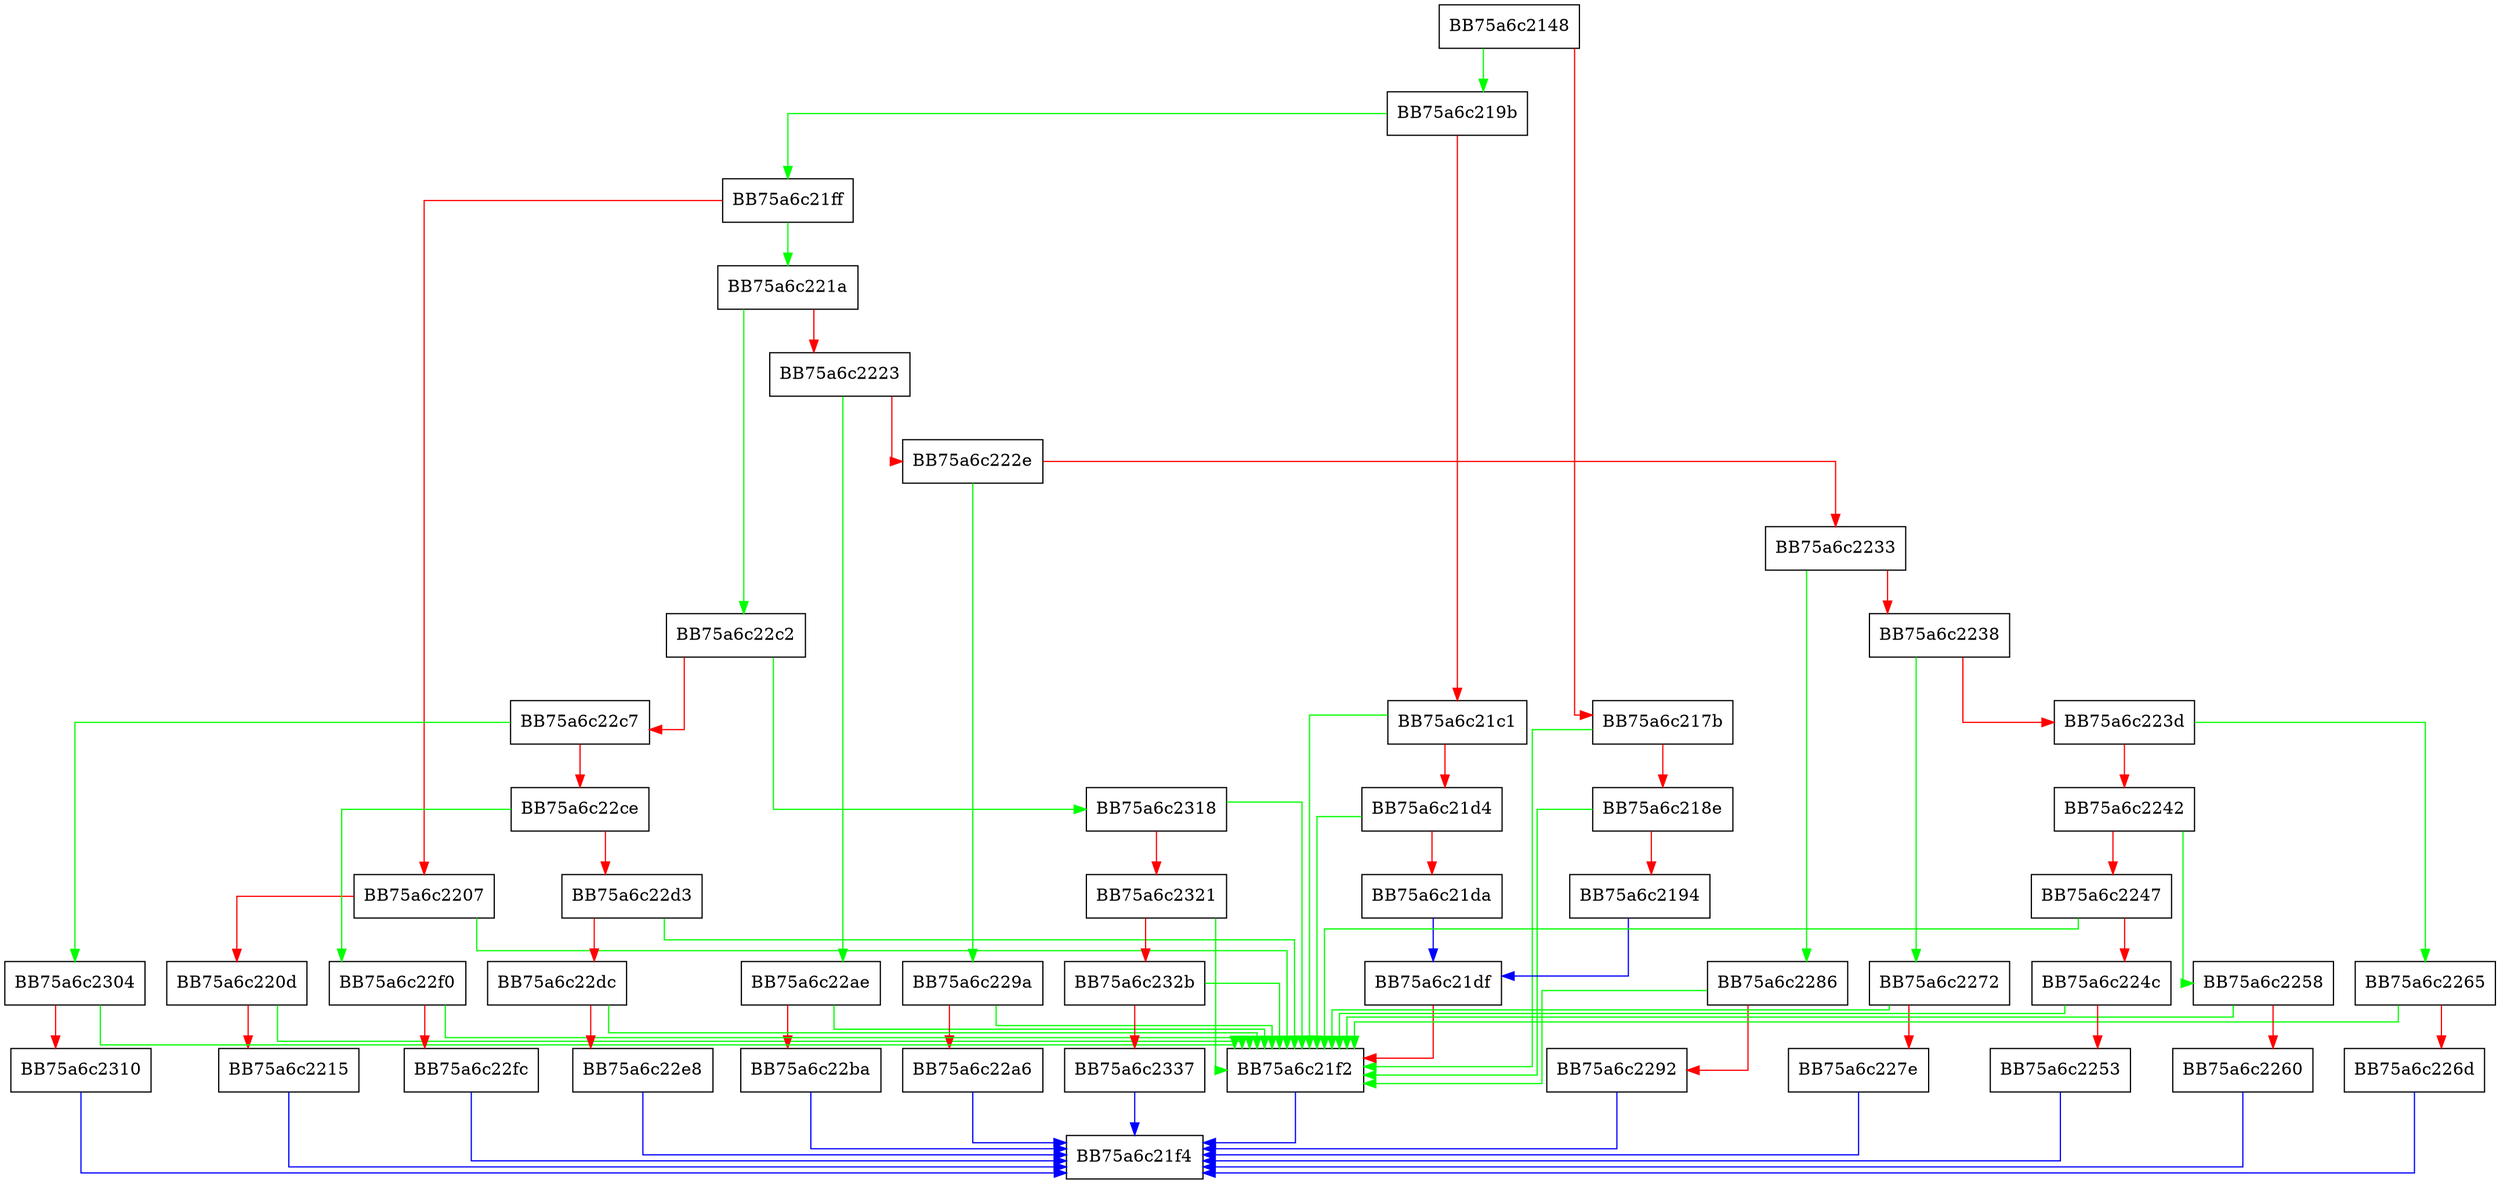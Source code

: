 digraph DecodeInnoVersion {
  node [shape="box"];
  graph [splines=ortho];
  BB75a6c2148 -> BB75a6c219b [color="green"];
  BB75a6c2148 -> BB75a6c217b [color="red"];
  BB75a6c217b -> BB75a6c21f2 [color="green"];
  BB75a6c217b -> BB75a6c218e [color="red"];
  BB75a6c218e -> BB75a6c21f2 [color="green"];
  BB75a6c218e -> BB75a6c2194 [color="red"];
  BB75a6c2194 -> BB75a6c21df [color="blue"];
  BB75a6c219b -> BB75a6c21ff [color="green"];
  BB75a6c219b -> BB75a6c21c1 [color="red"];
  BB75a6c21c1 -> BB75a6c21f2 [color="green"];
  BB75a6c21c1 -> BB75a6c21d4 [color="red"];
  BB75a6c21d4 -> BB75a6c21f2 [color="green"];
  BB75a6c21d4 -> BB75a6c21da [color="red"];
  BB75a6c21da -> BB75a6c21df [color="blue"];
  BB75a6c21df -> BB75a6c21f2 [color="red"];
  BB75a6c21f2 -> BB75a6c21f4 [color="blue"];
  BB75a6c21ff -> BB75a6c221a [color="green"];
  BB75a6c21ff -> BB75a6c2207 [color="red"];
  BB75a6c2207 -> BB75a6c21f2 [color="green"];
  BB75a6c2207 -> BB75a6c220d [color="red"];
  BB75a6c220d -> BB75a6c21f2 [color="green"];
  BB75a6c220d -> BB75a6c2215 [color="red"];
  BB75a6c2215 -> BB75a6c21f4 [color="blue"];
  BB75a6c221a -> BB75a6c22c2 [color="green"];
  BB75a6c221a -> BB75a6c2223 [color="red"];
  BB75a6c2223 -> BB75a6c22ae [color="green"];
  BB75a6c2223 -> BB75a6c222e [color="red"];
  BB75a6c222e -> BB75a6c229a [color="green"];
  BB75a6c222e -> BB75a6c2233 [color="red"];
  BB75a6c2233 -> BB75a6c2286 [color="green"];
  BB75a6c2233 -> BB75a6c2238 [color="red"];
  BB75a6c2238 -> BB75a6c2272 [color="green"];
  BB75a6c2238 -> BB75a6c223d [color="red"];
  BB75a6c223d -> BB75a6c2265 [color="green"];
  BB75a6c223d -> BB75a6c2242 [color="red"];
  BB75a6c2242 -> BB75a6c2258 [color="green"];
  BB75a6c2242 -> BB75a6c2247 [color="red"];
  BB75a6c2247 -> BB75a6c21f2 [color="green"];
  BB75a6c2247 -> BB75a6c224c [color="red"];
  BB75a6c224c -> BB75a6c21f2 [color="green"];
  BB75a6c224c -> BB75a6c2253 [color="red"];
  BB75a6c2253 -> BB75a6c21f4 [color="blue"];
  BB75a6c2258 -> BB75a6c21f2 [color="green"];
  BB75a6c2258 -> BB75a6c2260 [color="red"];
  BB75a6c2260 -> BB75a6c21f4 [color="blue"];
  BB75a6c2265 -> BB75a6c21f2 [color="green"];
  BB75a6c2265 -> BB75a6c226d [color="red"];
  BB75a6c226d -> BB75a6c21f4 [color="blue"];
  BB75a6c2272 -> BB75a6c21f2 [color="green"];
  BB75a6c2272 -> BB75a6c227e [color="red"];
  BB75a6c227e -> BB75a6c21f4 [color="blue"];
  BB75a6c2286 -> BB75a6c21f2 [color="green"];
  BB75a6c2286 -> BB75a6c2292 [color="red"];
  BB75a6c2292 -> BB75a6c21f4 [color="blue"];
  BB75a6c229a -> BB75a6c21f2 [color="green"];
  BB75a6c229a -> BB75a6c22a6 [color="red"];
  BB75a6c22a6 -> BB75a6c21f4 [color="blue"];
  BB75a6c22ae -> BB75a6c21f2 [color="green"];
  BB75a6c22ae -> BB75a6c22ba [color="red"];
  BB75a6c22ba -> BB75a6c21f4 [color="blue"];
  BB75a6c22c2 -> BB75a6c2318 [color="green"];
  BB75a6c22c2 -> BB75a6c22c7 [color="red"];
  BB75a6c22c7 -> BB75a6c2304 [color="green"];
  BB75a6c22c7 -> BB75a6c22ce [color="red"];
  BB75a6c22ce -> BB75a6c22f0 [color="green"];
  BB75a6c22ce -> BB75a6c22d3 [color="red"];
  BB75a6c22d3 -> BB75a6c21f2 [color="green"];
  BB75a6c22d3 -> BB75a6c22dc [color="red"];
  BB75a6c22dc -> BB75a6c21f2 [color="green"];
  BB75a6c22dc -> BB75a6c22e8 [color="red"];
  BB75a6c22e8 -> BB75a6c21f4 [color="blue"];
  BB75a6c22f0 -> BB75a6c21f2 [color="green"];
  BB75a6c22f0 -> BB75a6c22fc [color="red"];
  BB75a6c22fc -> BB75a6c21f4 [color="blue"];
  BB75a6c2304 -> BB75a6c21f2 [color="green"];
  BB75a6c2304 -> BB75a6c2310 [color="red"];
  BB75a6c2310 -> BB75a6c21f4 [color="blue"];
  BB75a6c2318 -> BB75a6c21f2 [color="green"];
  BB75a6c2318 -> BB75a6c2321 [color="red"];
  BB75a6c2321 -> BB75a6c21f2 [color="green"];
  BB75a6c2321 -> BB75a6c232b [color="red"];
  BB75a6c232b -> BB75a6c21f2 [color="green"];
  BB75a6c232b -> BB75a6c2337 [color="red"];
  BB75a6c2337 -> BB75a6c21f4 [color="blue"];
}